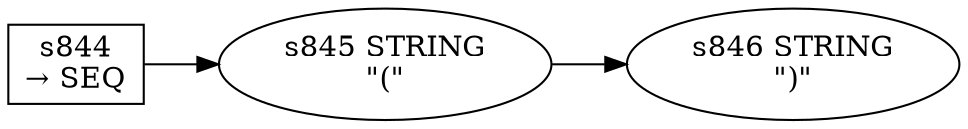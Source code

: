 
  digraph unit_type {
  
    rankdir=LR;
  
    s844 [label="s844\n&rarr; SEQ", shape=record, fixedsize=false, peripheries=1];
  s845 [label="s845 STRING\n\"(\""];
  s844 -> s845 [];
  s846 [label="s846 STRING\n\")\""];
  s845 -> s846 [];
  
  }
  
